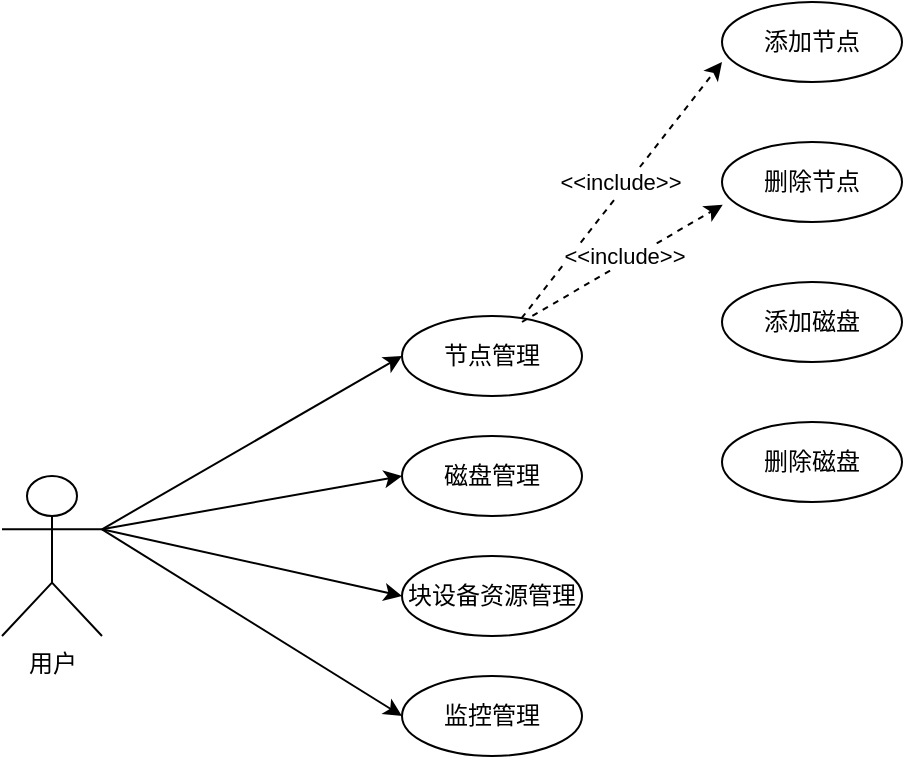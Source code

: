 <mxfile version="21.6.2" type="github">
  <diagram name="第 1 页" id="Y8m1zG7YkmczJ9cumg8B">
    <mxGraphModel dx="1050" dy="549" grid="1" gridSize="10" guides="1" tooltips="1" connect="1" arrows="1" fold="1" page="1" pageScale="1" pageWidth="827" pageHeight="1169" math="0" shadow="0">
      <root>
        <mxCell id="0" />
        <mxCell id="1" parent="0" />
        <mxCell id="H5pEt3jxYGkT5q6poo7g-10" style="rounded=0;orthogonalLoop=1;jettySize=auto;html=1;exitX=1;exitY=0.333;exitDx=0;exitDy=0;exitPerimeter=0;entryX=0;entryY=0.5;entryDx=0;entryDy=0;" edge="1" parent="1" source="H5pEt3jxYGkT5q6poo7g-1" target="H5pEt3jxYGkT5q6poo7g-4">
          <mxGeometry relative="1" as="geometry" />
        </mxCell>
        <mxCell id="H5pEt3jxYGkT5q6poo7g-11" style="rounded=0;orthogonalLoop=1;jettySize=auto;html=1;exitX=1;exitY=0.333;exitDx=0;exitDy=0;exitPerimeter=0;entryX=0;entryY=0.5;entryDx=0;entryDy=0;" edge="1" parent="1" source="H5pEt3jxYGkT5q6poo7g-1" target="H5pEt3jxYGkT5q6poo7g-7">
          <mxGeometry relative="1" as="geometry" />
        </mxCell>
        <mxCell id="H5pEt3jxYGkT5q6poo7g-12" style="rounded=0;orthogonalLoop=1;jettySize=auto;html=1;entryX=0;entryY=0.5;entryDx=0;entryDy=0;exitX=1;exitY=0.333;exitDx=0;exitDy=0;exitPerimeter=0;" edge="1" parent="1" source="H5pEt3jxYGkT5q6poo7g-1" target="H5pEt3jxYGkT5q6poo7g-9">
          <mxGeometry relative="1" as="geometry">
            <mxPoint x="170" y="387" as="sourcePoint" />
          </mxGeometry>
        </mxCell>
        <mxCell id="H5pEt3jxYGkT5q6poo7g-13" style="rounded=0;orthogonalLoop=1;jettySize=auto;html=1;entryX=0;entryY=0.5;entryDx=0;entryDy=0;exitX=1;exitY=0.333;exitDx=0;exitDy=0;exitPerimeter=0;" edge="1" parent="1" source="H5pEt3jxYGkT5q6poo7g-1" target="H5pEt3jxYGkT5q6poo7g-8">
          <mxGeometry relative="1" as="geometry">
            <mxPoint x="150" y="387" as="sourcePoint" />
          </mxGeometry>
        </mxCell>
        <mxCell id="H5pEt3jxYGkT5q6poo7g-1" value="用户" style="shape=umlActor;verticalLabelPosition=bottom;verticalAlign=top;html=1;" vertex="1" parent="1">
          <mxGeometry x="80" y="367" width="50" height="80" as="geometry" />
        </mxCell>
        <mxCell id="H5pEt3jxYGkT5q6poo7g-18" style="rounded=0;orthogonalLoop=1;jettySize=auto;html=1;entryX=0;entryY=0.75;entryDx=0;entryDy=0;entryPerimeter=0;elbow=vertical;dashed=1;" edge="1" parent="1" source="H5pEt3jxYGkT5q6poo7g-4" target="H5pEt3jxYGkT5q6poo7g-14">
          <mxGeometry relative="1" as="geometry" />
        </mxCell>
        <mxCell id="H5pEt3jxYGkT5q6poo7g-19" value="&amp;lt;&amp;lt;include&amp;gt;&amp;gt;" style="edgeLabel;html=1;align=center;verticalAlign=middle;resizable=0;points=[];" vertex="1" connectable="0" parent="H5pEt3jxYGkT5q6poo7g-18">
          <mxGeometry x="0.031" y="3" relative="1" as="geometry">
            <mxPoint as="offset" />
          </mxGeometry>
        </mxCell>
        <mxCell id="H5pEt3jxYGkT5q6poo7g-4" value="节点管理" style="ellipse;whiteSpace=wrap;html=1;" vertex="1" parent="1">
          <mxGeometry x="280" y="287" width="90" height="40" as="geometry" />
        </mxCell>
        <mxCell id="H5pEt3jxYGkT5q6poo7g-7" value="磁盘管理" style="ellipse;whiteSpace=wrap;html=1;" vertex="1" parent="1">
          <mxGeometry x="280" y="347" width="90" height="40" as="geometry" />
        </mxCell>
        <mxCell id="H5pEt3jxYGkT5q6poo7g-8" value="监控管理" style="ellipse;whiteSpace=wrap;html=1;" vertex="1" parent="1">
          <mxGeometry x="280" y="467" width="90" height="40" as="geometry" />
        </mxCell>
        <mxCell id="H5pEt3jxYGkT5q6poo7g-9" value="块设备资源管理" style="ellipse;whiteSpace=wrap;html=1;" vertex="1" parent="1">
          <mxGeometry x="280" y="407" width="90" height="40" as="geometry" />
        </mxCell>
        <mxCell id="H5pEt3jxYGkT5q6poo7g-14" value="添加节点" style="ellipse;whiteSpace=wrap;html=1;" vertex="1" parent="1">
          <mxGeometry x="440" y="130" width="90" height="40" as="geometry" />
        </mxCell>
        <mxCell id="H5pEt3jxYGkT5q6poo7g-15" value="删除节点" style="ellipse;whiteSpace=wrap;html=1;" vertex="1" parent="1">
          <mxGeometry x="440" y="200" width="90" height="40" as="geometry" />
        </mxCell>
        <mxCell id="H5pEt3jxYGkT5q6poo7g-16" value="添加磁盘" style="ellipse;whiteSpace=wrap;html=1;" vertex="1" parent="1">
          <mxGeometry x="440" y="270" width="90" height="40" as="geometry" />
        </mxCell>
        <mxCell id="H5pEt3jxYGkT5q6poo7g-17" value="删除磁盘" style="ellipse;whiteSpace=wrap;html=1;" vertex="1" parent="1">
          <mxGeometry x="440" y="340" width="90" height="40" as="geometry" />
        </mxCell>
        <mxCell id="H5pEt3jxYGkT5q6poo7g-20" style="rounded=0;orthogonalLoop=1;jettySize=auto;html=1;entryX=0.004;entryY=0.785;entryDx=0;entryDy=0;entryPerimeter=0;elbow=vertical;dashed=1;" edge="1" parent="1" target="H5pEt3jxYGkT5q6poo7g-15">
          <mxGeometry relative="1" as="geometry">
            <mxPoint x="340" y="290" as="sourcePoint" />
            <mxPoint x="470" y="182" as="targetPoint" />
          </mxGeometry>
        </mxCell>
        <mxCell id="H5pEt3jxYGkT5q6poo7g-21" value="&amp;lt;&amp;lt;include&amp;gt;&amp;gt;" style="edgeLabel;html=1;align=center;verticalAlign=middle;resizable=0;points=[];" vertex="1" connectable="0" parent="H5pEt3jxYGkT5q6poo7g-20">
          <mxGeometry x="0.031" y="3" relative="1" as="geometry">
            <mxPoint as="offset" />
          </mxGeometry>
        </mxCell>
      </root>
    </mxGraphModel>
  </diagram>
</mxfile>
